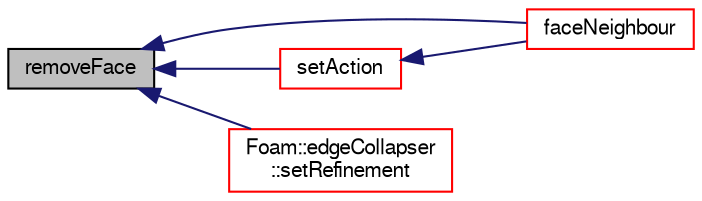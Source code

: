 digraph "removeFace"
{
  bgcolor="transparent";
  edge [fontname="FreeSans",fontsize="10",labelfontname="FreeSans",labelfontsize="10"];
  node [fontname="FreeSans",fontsize="10",shape=record];
  rankdir="LR";
  Node2358 [label="removeFace",height=0.2,width=0.4,color="black", fillcolor="grey75", style="filled", fontcolor="black"];
  Node2358 -> Node2359 [dir="back",color="midnightblue",fontsize="10",style="solid",fontname="FreeSans"];
  Node2359 [label="faceNeighbour",height=0.2,width=0.4,color="red",URL="$a21678.html#ac0226836c6afb225e82b34f85b7c5d2c"];
  Node2358 -> Node2363 [dir="back",color="midnightblue",fontsize="10",style="solid",fontname="FreeSans"];
  Node2363 [label="setAction",height=0.2,width=0.4,color="red",URL="$a21678.html#a40a23962b792d24f4cb999f5b55aece2",tooltip="For compatibility with polyTopoChange: set topological action. "];
  Node2363 -> Node2359 [dir="back",color="midnightblue",fontsize="10",style="solid",fontname="FreeSans"];
  Node2358 -> Node2407 [dir="back",color="midnightblue",fontsize="10",style="solid",fontname="FreeSans"];
  Node2407 [label="Foam::edgeCollapser\l::setRefinement",height=0.2,width=0.4,color="red",URL="$a21642.html#a788f5a11a20efd0f4a6a8ab78be4efeb",tooltip="Play commands into polyTopoChange to create mesh. "];
}
